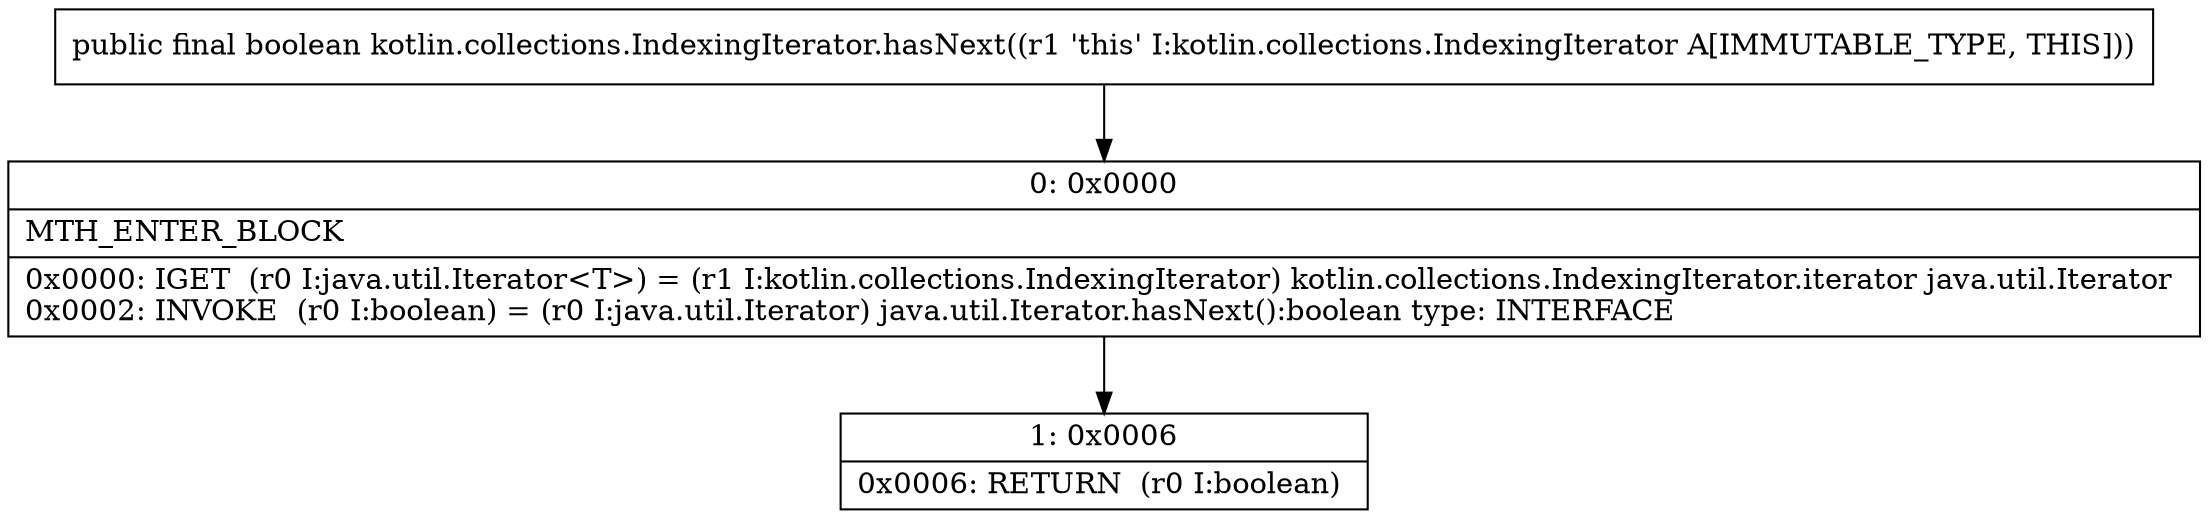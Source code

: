 digraph "CFG forkotlin.collections.IndexingIterator.hasNext()Z" {
Node_0 [shape=record,label="{0\:\ 0x0000|MTH_ENTER_BLOCK\l|0x0000: IGET  (r0 I:java.util.Iterator\<T\>) = (r1 I:kotlin.collections.IndexingIterator) kotlin.collections.IndexingIterator.iterator java.util.Iterator \l0x0002: INVOKE  (r0 I:boolean) = (r0 I:java.util.Iterator) java.util.Iterator.hasNext():boolean type: INTERFACE \l}"];
Node_1 [shape=record,label="{1\:\ 0x0006|0x0006: RETURN  (r0 I:boolean) \l}"];
MethodNode[shape=record,label="{public final boolean kotlin.collections.IndexingIterator.hasNext((r1 'this' I:kotlin.collections.IndexingIterator A[IMMUTABLE_TYPE, THIS])) }"];
MethodNode -> Node_0;
Node_0 -> Node_1;
}

